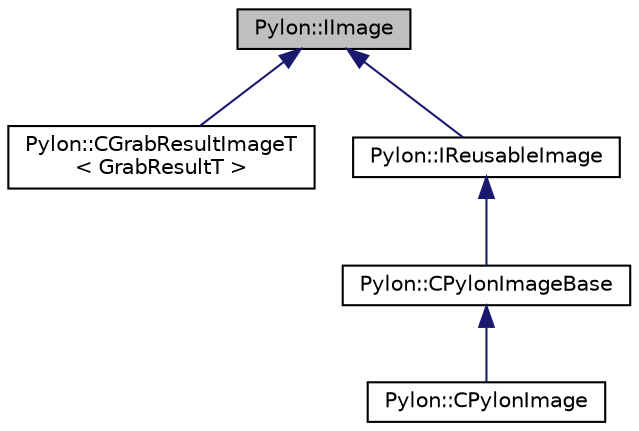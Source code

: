 digraph "Pylon::IImage"
{
  edge [fontname="Helvetica",fontsize="10",labelfontname="Helvetica",labelfontsize="10"];
  node [fontname="Helvetica",fontsize="10",shape=record];
  Node1 [label="Pylon::IImage",height=0.2,width=0.4,color="black", fillcolor="grey75", style="filled", fontcolor="black"];
  Node1 -> Node2 [dir="back",color="midnightblue",fontsize="10",style="solid",fontname="Helvetica"];
  Node2 [label="Pylon::CGrabResultImageT\l\< GrabResultT \>",height=0.2,width=0.4,color="black", fillcolor="white", style="filled",URL="$class_pylon_1_1_c_grab_result_image_t.html",tooltip="Low Level API: Adapts grab result to Pylon::IImage. "];
  Node1 -> Node3 [dir="back",color="midnightblue",fontsize="10",style="solid",fontname="Helvetica"];
  Node3 [label="Pylon::IReusableImage",height=0.2,width=0.4,color="black", fillcolor="white", style="filled",URL="$struct_pylon_1_1_i_reusable_image.html",tooltip="Extends the IImage interface to be able to reuse the image&#39;s resources to represent a different image..."];
  Node3 -> Node4 [dir="back",color="midnightblue",fontsize="10",style="solid",fontname="Helvetica"];
  Node4 [label="Pylon::CPylonImageBase",height=0.2,width=0.4,color="black", fillcolor="white", style="filled",URL="$class_pylon_1_1_c_pylon_image_base.html",tooltip="Provides basic functionality for pylon image classes. "];
  Node4 -> Node5 [dir="back",color="midnightblue",fontsize="10",style="solid",fontname="Helvetica"];
  Node5 [label="Pylon::CPylonImage",height=0.2,width=0.4,color="black", fillcolor="white", style="filled",URL="$class_pylon_1_1_c_pylon_image.html",tooltip="Describes an image. "];
}
